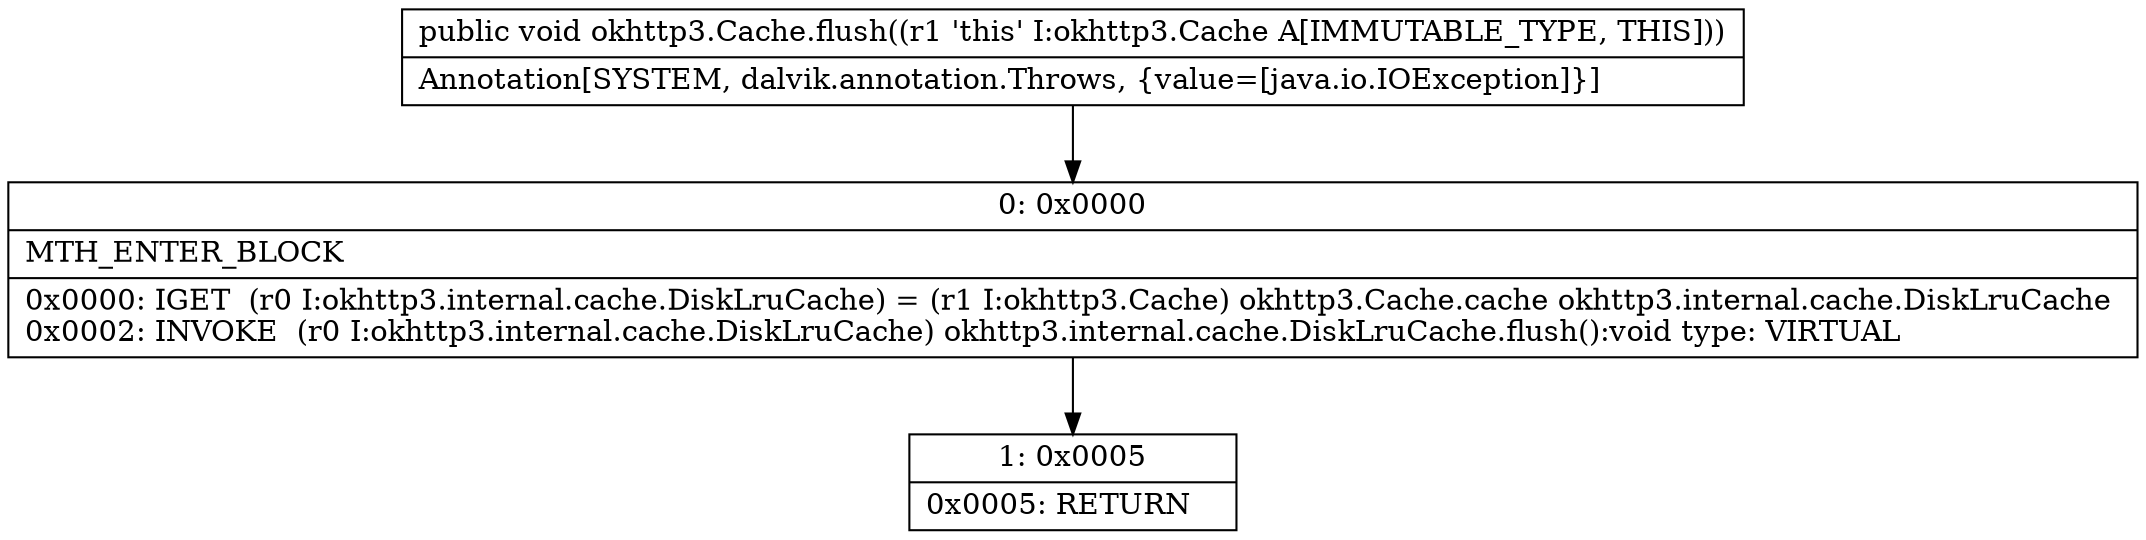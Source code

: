 digraph "CFG forokhttp3.Cache.flush()V" {
Node_0 [shape=record,label="{0\:\ 0x0000|MTH_ENTER_BLOCK\l|0x0000: IGET  (r0 I:okhttp3.internal.cache.DiskLruCache) = (r1 I:okhttp3.Cache) okhttp3.Cache.cache okhttp3.internal.cache.DiskLruCache \l0x0002: INVOKE  (r0 I:okhttp3.internal.cache.DiskLruCache) okhttp3.internal.cache.DiskLruCache.flush():void type: VIRTUAL \l}"];
Node_1 [shape=record,label="{1\:\ 0x0005|0x0005: RETURN   \l}"];
MethodNode[shape=record,label="{public void okhttp3.Cache.flush((r1 'this' I:okhttp3.Cache A[IMMUTABLE_TYPE, THIS]))  | Annotation[SYSTEM, dalvik.annotation.Throws, \{value=[java.io.IOException]\}]\l}"];
MethodNode -> Node_0;
Node_0 -> Node_1;
}

